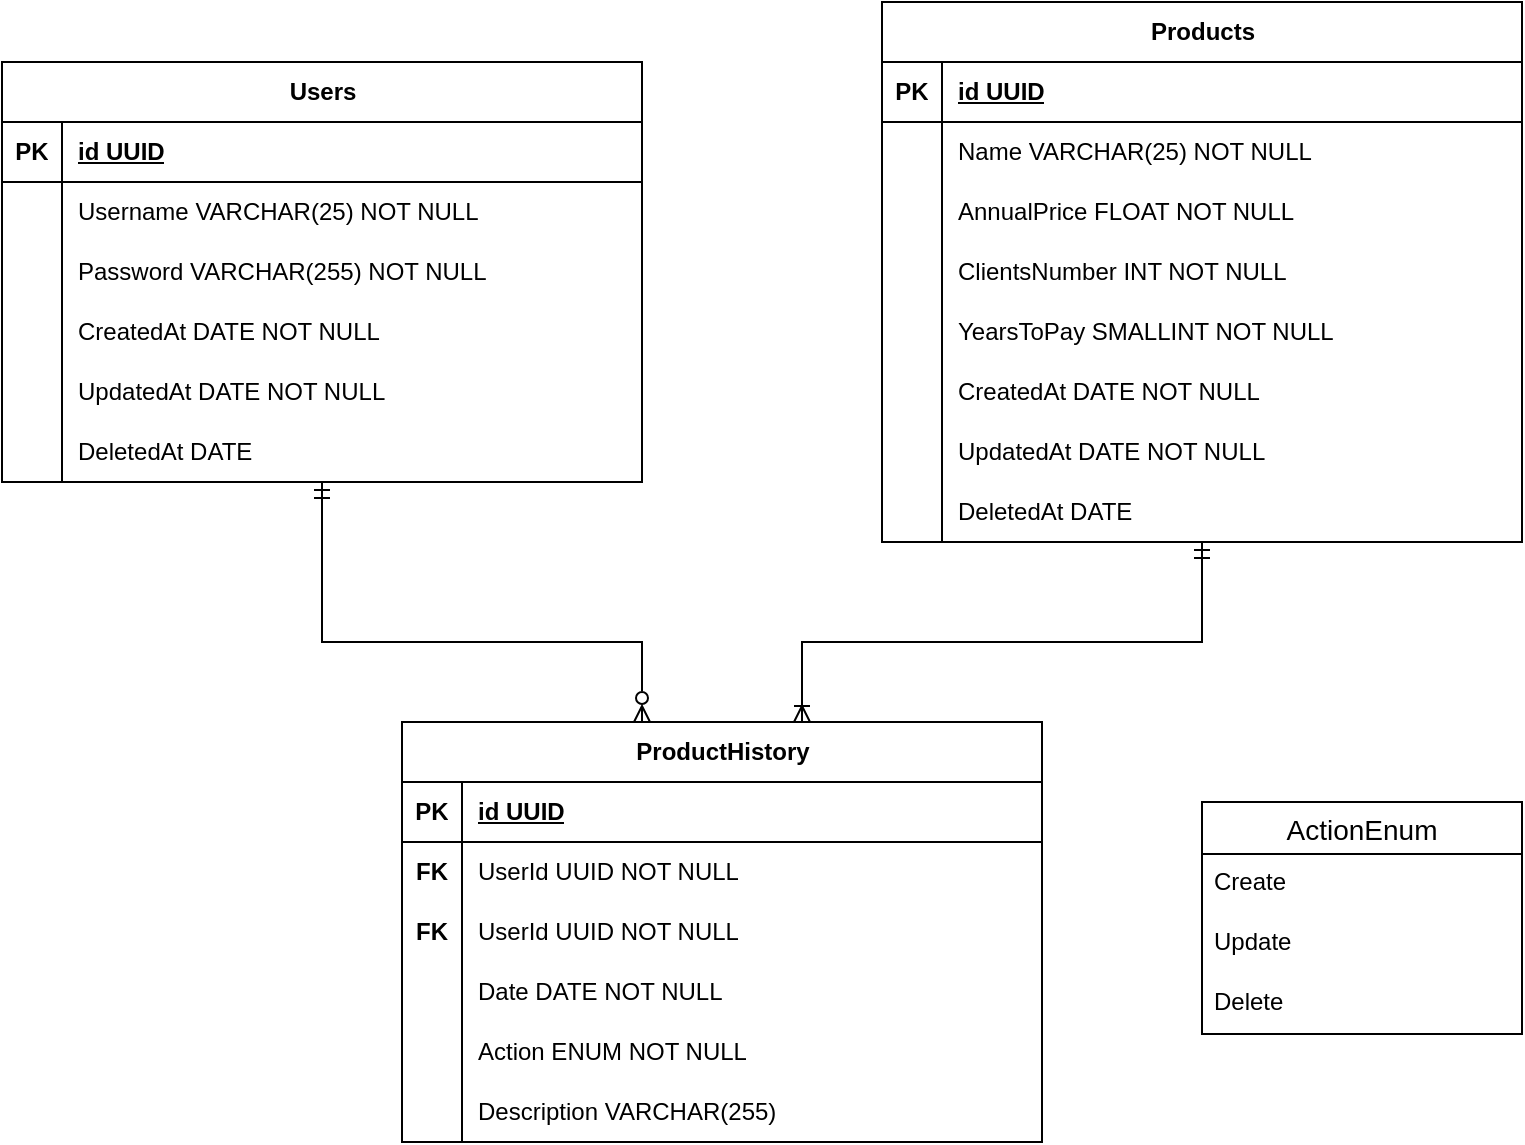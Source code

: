 <mxfile version="26.0.14">
  <diagram name="Page-1" id="VKqmZ4kkrZHlgsyabCBD">
    <mxGraphModel dx="1687" dy="868" grid="1" gridSize="10" guides="1" tooltips="1" connect="1" arrows="1" fold="1" page="1" pageScale="1" pageWidth="850" pageHeight="1100" math="0" shadow="0">
      <root>
        <mxCell id="0" />
        <mxCell id="1" parent="0" />
        <mxCell id="Oxk9gOM43iq6JbLLr6Fc-1" value="Users" style="shape=table;startSize=30;container=1;collapsible=1;childLayout=tableLayout;fixedRows=1;rowLines=0;fontStyle=1;align=center;resizeLast=1;html=1;" vertex="1" parent="1">
          <mxGeometry x="40" y="190" width="320" height="210" as="geometry" />
        </mxCell>
        <mxCell id="Oxk9gOM43iq6JbLLr6Fc-2" value="" style="shape=tableRow;horizontal=0;startSize=0;swimlaneHead=0;swimlaneBody=0;fillColor=none;collapsible=0;dropTarget=0;points=[[0,0.5],[1,0.5]];portConstraint=eastwest;top=0;left=0;right=0;bottom=1;" vertex="1" parent="Oxk9gOM43iq6JbLLr6Fc-1">
          <mxGeometry y="30" width="320" height="30" as="geometry" />
        </mxCell>
        <mxCell id="Oxk9gOM43iq6JbLLr6Fc-3" value="PK" style="shape=partialRectangle;connectable=0;fillColor=none;top=0;left=0;bottom=0;right=0;fontStyle=1;overflow=hidden;whiteSpace=wrap;html=1;" vertex="1" parent="Oxk9gOM43iq6JbLLr6Fc-2">
          <mxGeometry width="30" height="30" as="geometry">
            <mxRectangle width="30" height="30" as="alternateBounds" />
          </mxGeometry>
        </mxCell>
        <mxCell id="Oxk9gOM43iq6JbLLr6Fc-4" value="id UUID" style="shape=partialRectangle;connectable=0;fillColor=none;top=0;left=0;bottom=0;right=0;align=left;spacingLeft=6;fontStyle=5;overflow=hidden;whiteSpace=wrap;html=1;" vertex="1" parent="Oxk9gOM43iq6JbLLr6Fc-2">
          <mxGeometry x="30" width="290" height="30" as="geometry">
            <mxRectangle width="290" height="30" as="alternateBounds" />
          </mxGeometry>
        </mxCell>
        <mxCell id="Oxk9gOM43iq6JbLLr6Fc-5" value="" style="shape=tableRow;horizontal=0;startSize=0;swimlaneHead=0;swimlaneBody=0;fillColor=none;collapsible=0;dropTarget=0;points=[[0,0.5],[1,0.5]];portConstraint=eastwest;top=0;left=0;right=0;bottom=0;" vertex="1" parent="Oxk9gOM43iq6JbLLr6Fc-1">
          <mxGeometry y="60" width="320" height="30" as="geometry" />
        </mxCell>
        <mxCell id="Oxk9gOM43iq6JbLLr6Fc-6" value="" style="shape=partialRectangle;connectable=0;fillColor=none;top=0;left=0;bottom=0;right=0;editable=1;overflow=hidden;whiteSpace=wrap;html=1;" vertex="1" parent="Oxk9gOM43iq6JbLLr6Fc-5">
          <mxGeometry width="30" height="30" as="geometry">
            <mxRectangle width="30" height="30" as="alternateBounds" />
          </mxGeometry>
        </mxCell>
        <mxCell id="Oxk9gOM43iq6JbLLr6Fc-7" value="Username VARCHAR(25) NOT NULL" style="shape=partialRectangle;connectable=0;fillColor=none;top=0;left=0;bottom=0;right=0;align=left;spacingLeft=6;overflow=hidden;whiteSpace=wrap;html=1;" vertex="1" parent="Oxk9gOM43iq6JbLLr6Fc-5">
          <mxGeometry x="30" width="290" height="30" as="geometry">
            <mxRectangle width="290" height="30" as="alternateBounds" />
          </mxGeometry>
        </mxCell>
        <mxCell id="Oxk9gOM43iq6JbLLr6Fc-8" value="" style="shape=tableRow;horizontal=0;startSize=0;swimlaneHead=0;swimlaneBody=0;fillColor=none;collapsible=0;dropTarget=0;points=[[0,0.5],[1,0.5]];portConstraint=eastwest;top=0;left=0;right=0;bottom=0;" vertex="1" parent="Oxk9gOM43iq6JbLLr6Fc-1">
          <mxGeometry y="90" width="320" height="30" as="geometry" />
        </mxCell>
        <mxCell id="Oxk9gOM43iq6JbLLr6Fc-9" value="" style="shape=partialRectangle;connectable=0;fillColor=none;top=0;left=0;bottom=0;right=0;editable=1;overflow=hidden;whiteSpace=wrap;html=1;" vertex="1" parent="Oxk9gOM43iq6JbLLr6Fc-8">
          <mxGeometry width="30" height="30" as="geometry">
            <mxRectangle width="30" height="30" as="alternateBounds" />
          </mxGeometry>
        </mxCell>
        <mxCell id="Oxk9gOM43iq6JbLLr6Fc-10" value="Password VARCHAR(255) NOT NULL" style="shape=partialRectangle;connectable=0;fillColor=none;top=0;left=0;bottom=0;right=0;align=left;spacingLeft=6;overflow=hidden;whiteSpace=wrap;html=1;" vertex="1" parent="Oxk9gOM43iq6JbLLr6Fc-8">
          <mxGeometry x="30" width="290" height="30" as="geometry">
            <mxRectangle width="290" height="30" as="alternateBounds" />
          </mxGeometry>
        </mxCell>
        <mxCell id="Oxk9gOM43iq6JbLLr6Fc-33" style="shape=tableRow;horizontal=0;startSize=0;swimlaneHead=0;swimlaneBody=0;fillColor=none;collapsible=0;dropTarget=0;points=[[0,0.5],[1,0.5]];portConstraint=eastwest;top=0;left=0;right=0;bottom=0;" vertex="1" parent="Oxk9gOM43iq6JbLLr6Fc-1">
          <mxGeometry y="120" width="320" height="30" as="geometry" />
        </mxCell>
        <mxCell id="Oxk9gOM43iq6JbLLr6Fc-34" style="shape=partialRectangle;connectable=0;fillColor=none;top=0;left=0;bottom=0;right=0;editable=1;overflow=hidden;whiteSpace=wrap;html=1;" vertex="1" parent="Oxk9gOM43iq6JbLLr6Fc-33">
          <mxGeometry width="30" height="30" as="geometry">
            <mxRectangle width="30" height="30" as="alternateBounds" />
          </mxGeometry>
        </mxCell>
        <mxCell id="Oxk9gOM43iq6JbLLr6Fc-35" value="CreatedAt DATE NOT NULL" style="shape=partialRectangle;connectable=0;fillColor=none;top=0;left=0;bottom=0;right=0;align=left;spacingLeft=6;overflow=hidden;whiteSpace=wrap;html=1;" vertex="1" parent="Oxk9gOM43iq6JbLLr6Fc-33">
          <mxGeometry x="30" width="290" height="30" as="geometry">
            <mxRectangle width="290" height="30" as="alternateBounds" />
          </mxGeometry>
        </mxCell>
        <mxCell id="Oxk9gOM43iq6JbLLr6Fc-36" style="shape=tableRow;horizontal=0;startSize=0;swimlaneHead=0;swimlaneBody=0;fillColor=none;collapsible=0;dropTarget=0;points=[[0,0.5],[1,0.5]];portConstraint=eastwest;top=0;left=0;right=0;bottom=0;" vertex="1" parent="Oxk9gOM43iq6JbLLr6Fc-1">
          <mxGeometry y="150" width="320" height="30" as="geometry" />
        </mxCell>
        <mxCell id="Oxk9gOM43iq6JbLLr6Fc-37" style="shape=partialRectangle;connectable=0;fillColor=none;top=0;left=0;bottom=0;right=0;editable=1;overflow=hidden;whiteSpace=wrap;html=1;" vertex="1" parent="Oxk9gOM43iq6JbLLr6Fc-36">
          <mxGeometry width="30" height="30" as="geometry">
            <mxRectangle width="30" height="30" as="alternateBounds" />
          </mxGeometry>
        </mxCell>
        <mxCell id="Oxk9gOM43iq6JbLLr6Fc-38" value="UpdatedAt DATE NOT NULL" style="shape=partialRectangle;connectable=0;fillColor=none;top=0;left=0;bottom=0;right=0;align=left;spacingLeft=6;overflow=hidden;whiteSpace=wrap;html=1;" vertex="1" parent="Oxk9gOM43iq6JbLLr6Fc-36">
          <mxGeometry x="30" width="290" height="30" as="geometry">
            <mxRectangle width="290" height="30" as="alternateBounds" />
          </mxGeometry>
        </mxCell>
        <mxCell id="Oxk9gOM43iq6JbLLr6Fc-39" style="shape=tableRow;horizontal=0;startSize=0;swimlaneHead=0;swimlaneBody=0;fillColor=none;collapsible=0;dropTarget=0;points=[[0,0.5],[1,0.5]];portConstraint=eastwest;top=0;left=0;right=0;bottom=0;" vertex="1" parent="Oxk9gOM43iq6JbLLr6Fc-1">
          <mxGeometry y="180" width="320" height="30" as="geometry" />
        </mxCell>
        <mxCell id="Oxk9gOM43iq6JbLLr6Fc-40" style="shape=partialRectangle;connectable=0;fillColor=none;top=0;left=0;bottom=0;right=0;editable=1;overflow=hidden;whiteSpace=wrap;html=1;" vertex="1" parent="Oxk9gOM43iq6JbLLr6Fc-39">
          <mxGeometry width="30" height="30" as="geometry">
            <mxRectangle width="30" height="30" as="alternateBounds" />
          </mxGeometry>
        </mxCell>
        <mxCell id="Oxk9gOM43iq6JbLLr6Fc-41" value="DeletedAt DATE" style="shape=partialRectangle;connectable=0;fillColor=none;top=0;left=0;bottom=0;right=0;align=left;spacingLeft=6;overflow=hidden;whiteSpace=wrap;html=1;" vertex="1" parent="Oxk9gOM43iq6JbLLr6Fc-39">
          <mxGeometry x="30" width="290" height="30" as="geometry">
            <mxRectangle width="290" height="30" as="alternateBounds" />
          </mxGeometry>
        </mxCell>
        <mxCell id="Oxk9gOM43iq6JbLLr6Fc-42" value="Products" style="shape=table;startSize=30;container=1;collapsible=1;childLayout=tableLayout;fixedRows=1;rowLines=0;fontStyle=1;align=center;resizeLast=1;html=1;" vertex="1" parent="1">
          <mxGeometry x="480" y="160" width="320" height="270" as="geometry" />
        </mxCell>
        <mxCell id="Oxk9gOM43iq6JbLLr6Fc-43" value="" style="shape=tableRow;horizontal=0;startSize=0;swimlaneHead=0;swimlaneBody=0;fillColor=none;collapsible=0;dropTarget=0;points=[[0,0.5],[1,0.5]];portConstraint=eastwest;top=0;left=0;right=0;bottom=1;" vertex="1" parent="Oxk9gOM43iq6JbLLr6Fc-42">
          <mxGeometry y="30" width="320" height="30" as="geometry" />
        </mxCell>
        <mxCell id="Oxk9gOM43iq6JbLLr6Fc-44" value="PK" style="shape=partialRectangle;connectable=0;fillColor=none;top=0;left=0;bottom=0;right=0;fontStyle=1;overflow=hidden;whiteSpace=wrap;html=1;" vertex="1" parent="Oxk9gOM43iq6JbLLr6Fc-43">
          <mxGeometry width="30" height="30" as="geometry">
            <mxRectangle width="30" height="30" as="alternateBounds" />
          </mxGeometry>
        </mxCell>
        <mxCell id="Oxk9gOM43iq6JbLLr6Fc-45" value="id UUID" style="shape=partialRectangle;connectable=0;fillColor=none;top=0;left=0;bottom=0;right=0;align=left;spacingLeft=6;fontStyle=5;overflow=hidden;whiteSpace=wrap;html=1;" vertex="1" parent="Oxk9gOM43iq6JbLLr6Fc-43">
          <mxGeometry x="30" width="290" height="30" as="geometry">
            <mxRectangle width="290" height="30" as="alternateBounds" />
          </mxGeometry>
        </mxCell>
        <mxCell id="Oxk9gOM43iq6JbLLr6Fc-46" value="" style="shape=tableRow;horizontal=0;startSize=0;swimlaneHead=0;swimlaneBody=0;fillColor=none;collapsible=0;dropTarget=0;points=[[0,0.5],[1,0.5]];portConstraint=eastwest;top=0;left=0;right=0;bottom=0;" vertex="1" parent="Oxk9gOM43iq6JbLLr6Fc-42">
          <mxGeometry y="60" width="320" height="30" as="geometry" />
        </mxCell>
        <mxCell id="Oxk9gOM43iq6JbLLr6Fc-47" value="" style="shape=partialRectangle;connectable=0;fillColor=none;top=0;left=0;bottom=0;right=0;editable=1;overflow=hidden;whiteSpace=wrap;html=1;" vertex="1" parent="Oxk9gOM43iq6JbLLr6Fc-46">
          <mxGeometry width="30" height="30" as="geometry">
            <mxRectangle width="30" height="30" as="alternateBounds" />
          </mxGeometry>
        </mxCell>
        <mxCell id="Oxk9gOM43iq6JbLLr6Fc-48" value="Name VARCHAR(25) NOT NULL" style="shape=partialRectangle;connectable=0;fillColor=none;top=0;left=0;bottom=0;right=0;align=left;spacingLeft=6;overflow=hidden;whiteSpace=wrap;html=1;" vertex="1" parent="Oxk9gOM43iq6JbLLr6Fc-46">
          <mxGeometry x="30" width="290" height="30" as="geometry">
            <mxRectangle width="290" height="30" as="alternateBounds" />
          </mxGeometry>
        </mxCell>
        <mxCell id="Oxk9gOM43iq6JbLLr6Fc-49" value="" style="shape=tableRow;horizontal=0;startSize=0;swimlaneHead=0;swimlaneBody=0;fillColor=none;collapsible=0;dropTarget=0;points=[[0,0.5],[1,0.5]];portConstraint=eastwest;top=0;left=0;right=0;bottom=0;" vertex="1" parent="Oxk9gOM43iq6JbLLr6Fc-42">
          <mxGeometry y="90" width="320" height="30" as="geometry" />
        </mxCell>
        <mxCell id="Oxk9gOM43iq6JbLLr6Fc-50" value="" style="shape=partialRectangle;connectable=0;fillColor=none;top=0;left=0;bottom=0;right=0;editable=1;overflow=hidden;whiteSpace=wrap;html=1;" vertex="1" parent="Oxk9gOM43iq6JbLLr6Fc-49">
          <mxGeometry width="30" height="30" as="geometry">
            <mxRectangle width="30" height="30" as="alternateBounds" />
          </mxGeometry>
        </mxCell>
        <mxCell id="Oxk9gOM43iq6JbLLr6Fc-51" value="AnnualPrice FLOAT NOT NULL" style="shape=partialRectangle;connectable=0;fillColor=none;top=0;left=0;bottom=0;right=0;align=left;spacingLeft=6;overflow=hidden;whiteSpace=wrap;html=1;" vertex="1" parent="Oxk9gOM43iq6JbLLr6Fc-49">
          <mxGeometry x="30" width="290" height="30" as="geometry">
            <mxRectangle width="290" height="30" as="alternateBounds" />
          </mxGeometry>
        </mxCell>
        <mxCell id="Oxk9gOM43iq6JbLLr6Fc-61" style="shape=tableRow;horizontal=0;startSize=0;swimlaneHead=0;swimlaneBody=0;fillColor=none;collapsible=0;dropTarget=0;points=[[0,0.5],[1,0.5]];portConstraint=eastwest;top=0;left=0;right=0;bottom=0;" vertex="1" parent="Oxk9gOM43iq6JbLLr6Fc-42">
          <mxGeometry y="120" width="320" height="30" as="geometry" />
        </mxCell>
        <mxCell id="Oxk9gOM43iq6JbLLr6Fc-62" style="shape=partialRectangle;connectable=0;fillColor=none;top=0;left=0;bottom=0;right=0;editable=1;overflow=hidden;whiteSpace=wrap;html=1;" vertex="1" parent="Oxk9gOM43iq6JbLLr6Fc-61">
          <mxGeometry width="30" height="30" as="geometry">
            <mxRectangle width="30" height="30" as="alternateBounds" />
          </mxGeometry>
        </mxCell>
        <mxCell id="Oxk9gOM43iq6JbLLr6Fc-63" value="ClientsNumber INT NOT NULL" style="shape=partialRectangle;connectable=0;fillColor=none;top=0;left=0;bottom=0;right=0;align=left;spacingLeft=6;overflow=hidden;whiteSpace=wrap;html=1;" vertex="1" parent="Oxk9gOM43iq6JbLLr6Fc-61">
          <mxGeometry x="30" width="290" height="30" as="geometry">
            <mxRectangle width="290" height="30" as="alternateBounds" />
          </mxGeometry>
        </mxCell>
        <mxCell id="Oxk9gOM43iq6JbLLr6Fc-64" style="shape=tableRow;horizontal=0;startSize=0;swimlaneHead=0;swimlaneBody=0;fillColor=none;collapsible=0;dropTarget=0;points=[[0,0.5],[1,0.5]];portConstraint=eastwest;top=0;left=0;right=0;bottom=0;" vertex="1" parent="Oxk9gOM43iq6JbLLr6Fc-42">
          <mxGeometry y="150" width="320" height="30" as="geometry" />
        </mxCell>
        <mxCell id="Oxk9gOM43iq6JbLLr6Fc-65" style="shape=partialRectangle;connectable=0;fillColor=none;top=0;left=0;bottom=0;right=0;editable=1;overflow=hidden;whiteSpace=wrap;html=1;" vertex="1" parent="Oxk9gOM43iq6JbLLr6Fc-64">
          <mxGeometry width="30" height="30" as="geometry">
            <mxRectangle width="30" height="30" as="alternateBounds" />
          </mxGeometry>
        </mxCell>
        <mxCell id="Oxk9gOM43iq6JbLLr6Fc-66" value="YearsToPay SMALLINT NOT NULL" style="shape=partialRectangle;connectable=0;fillColor=none;top=0;left=0;bottom=0;right=0;align=left;spacingLeft=6;overflow=hidden;whiteSpace=wrap;html=1;" vertex="1" parent="Oxk9gOM43iq6JbLLr6Fc-64">
          <mxGeometry x="30" width="290" height="30" as="geometry">
            <mxRectangle width="290" height="30" as="alternateBounds" />
          </mxGeometry>
        </mxCell>
        <mxCell id="Oxk9gOM43iq6JbLLr6Fc-52" style="shape=tableRow;horizontal=0;startSize=0;swimlaneHead=0;swimlaneBody=0;fillColor=none;collapsible=0;dropTarget=0;points=[[0,0.5],[1,0.5]];portConstraint=eastwest;top=0;left=0;right=0;bottom=0;" vertex="1" parent="Oxk9gOM43iq6JbLLr6Fc-42">
          <mxGeometry y="180" width="320" height="30" as="geometry" />
        </mxCell>
        <mxCell id="Oxk9gOM43iq6JbLLr6Fc-53" style="shape=partialRectangle;connectable=0;fillColor=none;top=0;left=0;bottom=0;right=0;editable=1;overflow=hidden;whiteSpace=wrap;html=1;" vertex="1" parent="Oxk9gOM43iq6JbLLr6Fc-52">
          <mxGeometry width="30" height="30" as="geometry">
            <mxRectangle width="30" height="30" as="alternateBounds" />
          </mxGeometry>
        </mxCell>
        <mxCell id="Oxk9gOM43iq6JbLLr6Fc-54" value="CreatedAt DATE NOT NULL" style="shape=partialRectangle;connectable=0;fillColor=none;top=0;left=0;bottom=0;right=0;align=left;spacingLeft=6;overflow=hidden;whiteSpace=wrap;html=1;" vertex="1" parent="Oxk9gOM43iq6JbLLr6Fc-52">
          <mxGeometry x="30" width="290" height="30" as="geometry">
            <mxRectangle width="290" height="30" as="alternateBounds" />
          </mxGeometry>
        </mxCell>
        <mxCell id="Oxk9gOM43iq6JbLLr6Fc-55" style="shape=tableRow;horizontal=0;startSize=0;swimlaneHead=0;swimlaneBody=0;fillColor=none;collapsible=0;dropTarget=0;points=[[0,0.5],[1,0.5]];portConstraint=eastwest;top=0;left=0;right=0;bottom=0;" vertex="1" parent="Oxk9gOM43iq6JbLLr6Fc-42">
          <mxGeometry y="210" width="320" height="30" as="geometry" />
        </mxCell>
        <mxCell id="Oxk9gOM43iq6JbLLr6Fc-56" style="shape=partialRectangle;connectable=0;fillColor=none;top=0;left=0;bottom=0;right=0;editable=1;overflow=hidden;whiteSpace=wrap;html=1;" vertex="1" parent="Oxk9gOM43iq6JbLLr6Fc-55">
          <mxGeometry width="30" height="30" as="geometry">
            <mxRectangle width="30" height="30" as="alternateBounds" />
          </mxGeometry>
        </mxCell>
        <mxCell id="Oxk9gOM43iq6JbLLr6Fc-57" value="UpdatedAt DATE NOT NULL" style="shape=partialRectangle;connectable=0;fillColor=none;top=0;left=0;bottom=0;right=0;align=left;spacingLeft=6;overflow=hidden;whiteSpace=wrap;html=1;" vertex="1" parent="Oxk9gOM43iq6JbLLr6Fc-55">
          <mxGeometry x="30" width="290" height="30" as="geometry">
            <mxRectangle width="290" height="30" as="alternateBounds" />
          </mxGeometry>
        </mxCell>
        <mxCell id="Oxk9gOM43iq6JbLLr6Fc-58" style="shape=tableRow;horizontal=0;startSize=0;swimlaneHead=0;swimlaneBody=0;fillColor=none;collapsible=0;dropTarget=0;points=[[0,0.5],[1,0.5]];portConstraint=eastwest;top=0;left=0;right=0;bottom=0;" vertex="1" parent="Oxk9gOM43iq6JbLLr6Fc-42">
          <mxGeometry y="240" width="320" height="30" as="geometry" />
        </mxCell>
        <mxCell id="Oxk9gOM43iq6JbLLr6Fc-59" style="shape=partialRectangle;connectable=0;fillColor=none;top=0;left=0;bottom=0;right=0;editable=1;overflow=hidden;whiteSpace=wrap;html=1;" vertex="1" parent="Oxk9gOM43iq6JbLLr6Fc-58">
          <mxGeometry width="30" height="30" as="geometry">
            <mxRectangle width="30" height="30" as="alternateBounds" />
          </mxGeometry>
        </mxCell>
        <mxCell id="Oxk9gOM43iq6JbLLr6Fc-60" value="DeletedAt DATE" style="shape=partialRectangle;connectable=0;fillColor=none;top=0;left=0;bottom=0;right=0;align=left;spacingLeft=6;overflow=hidden;whiteSpace=wrap;html=1;" vertex="1" parent="Oxk9gOM43iq6JbLLr6Fc-58">
          <mxGeometry x="30" width="290" height="30" as="geometry">
            <mxRectangle width="290" height="30" as="alternateBounds" />
          </mxGeometry>
        </mxCell>
        <mxCell id="Oxk9gOM43iq6JbLLr6Fc-92" style="edgeStyle=orthogonalEdgeStyle;rounded=0;orthogonalLoop=1;jettySize=auto;html=1;endArrow=ERmandOne;endFill=0;startArrow=ERoneToMany;startFill=0;" edge="1" parent="1" source="Oxk9gOM43iq6JbLLr6Fc-70" target="Oxk9gOM43iq6JbLLr6Fc-42">
          <mxGeometry relative="1" as="geometry">
            <Array as="points">
              <mxPoint x="440" y="480" />
              <mxPoint x="640" y="480" />
            </Array>
          </mxGeometry>
        </mxCell>
        <mxCell id="Oxk9gOM43iq6JbLLr6Fc-93" style="edgeStyle=orthogonalEdgeStyle;rounded=0;orthogonalLoop=1;jettySize=auto;html=1;endArrow=ERmandOne;endFill=0;startArrow=ERzeroToMany;startFill=0;" edge="1" parent="1" source="Oxk9gOM43iq6JbLLr6Fc-70" target="Oxk9gOM43iq6JbLLr6Fc-1">
          <mxGeometry relative="1" as="geometry">
            <Array as="points">
              <mxPoint x="360" y="480" />
              <mxPoint x="200" y="480" />
            </Array>
          </mxGeometry>
        </mxCell>
        <mxCell id="Oxk9gOM43iq6JbLLr6Fc-70" value="ProductHistory" style="shape=table;startSize=30;container=1;collapsible=1;childLayout=tableLayout;fixedRows=1;rowLines=0;fontStyle=1;align=center;resizeLast=1;html=1;" vertex="1" parent="1">
          <mxGeometry x="240" y="520" width="320" height="210" as="geometry" />
        </mxCell>
        <mxCell id="Oxk9gOM43iq6JbLLr6Fc-71" value="" style="shape=tableRow;horizontal=0;startSize=0;swimlaneHead=0;swimlaneBody=0;fillColor=none;collapsible=0;dropTarget=0;points=[[0,0.5],[1,0.5]];portConstraint=eastwest;top=0;left=0;right=0;bottom=1;" vertex="1" parent="Oxk9gOM43iq6JbLLr6Fc-70">
          <mxGeometry y="30" width="320" height="30" as="geometry" />
        </mxCell>
        <mxCell id="Oxk9gOM43iq6JbLLr6Fc-72" value="PK" style="shape=partialRectangle;connectable=0;fillColor=none;top=0;left=0;bottom=0;right=0;fontStyle=1;overflow=hidden;whiteSpace=wrap;html=1;" vertex="1" parent="Oxk9gOM43iq6JbLLr6Fc-71">
          <mxGeometry width="30" height="30" as="geometry">
            <mxRectangle width="30" height="30" as="alternateBounds" />
          </mxGeometry>
        </mxCell>
        <mxCell id="Oxk9gOM43iq6JbLLr6Fc-73" value="id UUID" style="shape=partialRectangle;connectable=0;fillColor=none;top=0;left=0;bottom=0;right=0;align=left;spacingLeft=6;fontStyle=5;overflow=hidden;whiteSpace=wrap;html=1;" vertex="1" parent="Oxk9gOM43iq6JbLLr6Fc-71">
          <mxGeometry x="30" width="290" height="30" as="geometry">
            <mxRectangle width="290" height="30" as="alternateBounds" />
          </mxGeometry>
        </mxCell>
        <mxCell id="Oxk9gOM43iq6JbLLr6Fc-74" value="" style="shape=tableRow;horizontal=0;startSize=0;swimlaneHead=0;swimlaneBody=0;fillColor=none;collapsible=0;dropTarget=0;points=[[0,0.5],[1,0.5]];portConstraint=eastwest;top=0;left=0;right=0;bottom=0;" vertex="1" parent="Oxk9gOM43iq6JbLLr6Fc-70">
          <mxGeometry y="60" width="320" height="30" as="geometry" />
        </mxCell>
        <mxCell id="Oxk9gOM43iq6JbLLr6Fc-75" value="&lt;b&gt;FK&lt;/b&gt;" style="shape=partialRectangle;connectable=0;fillColor=none;top=0;left=0;bottom=0;right=0;editable=1;overflow=hidden;whiteSpace=wrap;html=1;" vertex="1" parent="Oxk9gOM43iq6JbLLr6Fc-74">
          <mxGeometry width="30" height="30" as="geometry">
            <mxRectangle width="30" height="30" as="alternateBounds" />
          </mxGeometry>
        </mxCell>
        <mxCell id="Oxk9gOM43iq6JbLLr6Fc-76" value="UserId UUID NOT NULL" style="shape=partialRectangle;connectable=0;fillColor=none;top=0;left=0;bottom=0;right=0;align=left;spacingLeft=6;overflow=hidden;whiteSpace=wrap;html=1;" vertex="1" parent="Oxk9gOM43iq6JbLLr6Fc-74">
          <mxGeometry x="30" width="290" height="30" as="geometry">
            <mxRectangle width="290" height="30" as="alternateBounds" />
          </mxGeometry>
        </mxCell>
        <mxCell id="Oxk9gOM43iq6JbLLr6Fc-77" value="" style="shape=tableRow;horizontal=0;startSize=0;swimlaneHead=0;swimlaneBody=0;fillColor=none;collapsible=0;dropTarget=0;points=[[0,0.5],[1,0.5]];portConstraint=eastwest;top=0;left=0;right=0;bottom=0;" vertex="1" parent="Oxk9gOM43iq6JbLLr6Fc-70">
          <mxGeometry y="90" width="320" height="30" as="geometry" />
        </mxCell>
        <mxCell id="Oxk9gOM43iq6JbLLr6Fc-78" value="&lt;b&gt;FK&lt;/b&gt;" style="shape=partialRectangle;connectable=0;fillColor=none;top=0;left=0;bottom=0;right=0;editable=1;overflow=hidden;whiteSpace=wrap;html=1;" vertex="1" parent="Oxk9gOM43iq6JbLLr6Fc-77">
          <mxGeometry width="30" height="30" as="geometry">
            <mxRectangle width="30" height="30" as="alternateBounds" />
          </mxGeometry>
        </mxCell>
        <mxCell id="Oxk9gOM43iq6JbLLr6Fc-79" value="UserId UUID NOT NULL" style="shape=partialRectangle;connectable=0;fillColor=none;top=0;left=0;bottom=0;right=0;align=left;spacingLeft=6;overflow=hidden;whiteSpace=wrap;html=1;" vertex="1" parent="Oxk9gOM43iq6JbLLr6Fc-77">
          <mxGeometry x="30" width="290" height="30" as="geometry">
            <mxRectangle width="290" height="30" as="alternateBounds" />
          </mxGeometry>
        </mxCell>
        <mxCell id="Oxk9gOM43iq6JbLLr6Fc-80" style="shape=tableRow;horizontal=0;startSize=0;swimlaneHead=0;swimlaneBody=0;fillColor=none;collapsible=0;dropTarget=0;points=[[0,0.5],[1,0.5]];portConstraint=eastwest;top=0;left=0;right=0;bottom=0;" vertex="1" parent="Oxk9gOM43iq6JbLLr6Fc-70">
          <mxGeometry y="120" width="320" height="30" as="geometry" />
        </mxCell>
        <mxCell id="Oxk9gOM43iq6JbLLr6Fc-81" style="shape=partialRectangle;connectable=0;fillColor=none;top=0;left=0;bottom=0;right=0;editable=1;overflow=hidden;whiteSpace=wrap;html=1;" vertex="1" parent="Oxk9gOM43iq6JbLLr6Fc-80">
          <mxGeometry width="30" height="30" as="geometry">
            <mxRectangle width="30" height="30" as="alternateBounds" />
          </mxGeometry>
        </mxCell>
        <mxCell id="Oxk9gOM43iq6JbLLr6Fc-82" value="Date DATE NOT NULL" style="shape=partialRectangle;connectable=0;fillColor=none;top=0;left=0;bottom=0;right=0;align=left;spacingLeft=6;overflow=hidden;whiteSpace=wrap;html=1;" vertex="1" parent="Oxk9gOM43iq6JbLLr6Fc-80">
          <mxGeometry x="30" width="290" height="30" as="geometry">
            <mxRectangle width="290" height="30" as="alternateBounds" />
          </mxGeometry>
        </mxCell>
        <mxCell id="Oxk9gOM43iq6JbLLr6Fc-89" style="shape=tableRow;horizontal=0;startSize=0;swimlaneHead=0;swimlaneBody=0;fillColor=none;collapsible=0;dropTarget=0;points=[[0,0.5],[1,0.5]];portConstraint=eastwest;top=0;left=0;right=0;bottom=0;" vertex="1" parent="Oxk9gOM43iq6JbLLr6Fc-70">
          <mxGeometry y="150" width="320" height="30" as="geometry" />
        </mxCell>
        <mxCell id="Oxk9gOM43iq6JbLLr6Fc-90" style="shape=partialRectangle;connectable=0;fillColor=none;top=0;left=0;bottom=0;right=0;editable=1;overflow=hidden;whiteSpace=wrap;html=1;" vertex="1" parent="Oxk9gOM43iq6JbLLr6Fc-89">
          <mxGeometry width="30" height="30" as="geometry">
            <mxRectangle width="30" height="30" as="alternateBounds" />
          </mxGeometry>
        </mxCell>
        <mxCell id="Oxk9gOM43iq6JbLLr6Fc-91" value="Action ENUM NOT NULL" style="shape=partialRectangle;connectable=0;fillColor=none;top=0;left=0;bottom=0;right=0;align=left;spacingLeft=6;overflow=hidden;whiteSpace=wrap;html=1;" vertex="1" parent="Oxk9gOM43iq6JbLLr6Fc-89">
          <mxGeometry x="30" width="290" height="30" as="geometry">
            <mxRectangle width="290" height="30" as="alternateBounds" />
          </mxGeometry>
        </mxCell>
        <mxCell id="Oxk9gOM43iq6JbLLr6Fc-98" style="shape=tableRow;horizontal=0;startSize=0;swimlaneHead=0;swimlaneBody=0;fillColor=none;collapsible=0;dropTarget=0;points=[[0,0.5],[1,0.5]];portConstraint=eastwest;top=0;left=0;right=0;bottom=0;" vertex="1" parent="Oxk9gOM43iq6JbLLr6Fc-70">
          <mxGeometry y="180" width="320" height="30" as="geometry" />
        </mxCell>
        <mxCell id="Oxk9gOM43iq6JbLLr6Fc-99" style="shape=partialRectangle;connectable=0;fillColor=none;top=0;left=0;bottom=0;right=0;editable=1;overflow=hidden;whiteSpace=wrap;html=1;" vertex="1" parent="Oxk9gOM43iq6JbLLr6Fc-98">
          <mxGeometry width="30" height="30" as="geometry">
            <mxRectangle width="30" height="30" as="alternateBounds" />
          </mxGeometry>
        </mxCell>
        <mxCell id="Oxk9gOM43iq6JbLLr6Fc-100" value="Description VARCHAR(255)" style="shape=partialRectangle;connectable=0;fillColor=none;top=0;left=0;bottom=0;right=0;align=left;spacingLeft=6;overflow=hidden;whiteSpace=wrap;html=1;" vertex="1" parent="Oxk9gOM43iq6JbLLr6Fc-98">
          <mxGeometry x="30" width="290" height="30" as="geometry">
            <mxRectangle width="290" height="30" as="alternateBounds" />
          </mxGeometry>
        </mxCell>
        <mxCell id="Oxk9gOM43iq6JbLLr6Fc-94" value="ActionEnum" style="swimlane;fontStyle=0;childLayout=stackLayout;horizontal=1;startSize=26;horizontalStack=0;resizeParent=1;resizeParentMax=0;resizeLast=0;collapsible=1;marginBottom=0;align=center;fontSize=14;" vertex="1" parent="1">
          <mxGeometry x="640" y="560" width="160" height="116" as="geometry" />
        </mxCell>
        <mxCell id="Oxk9gOM43iq6JbLLr6Fc-95" value="Create" style="text;strokeColor=none;fillColor=none;spacingLeft=4;spacingRight=4;overflow=hidden;rotatable=0;points=[[0,0.5],[1,0.5]];portConstraint=eastwest;fontSize=12;whiteSpace=wrap;html=1;" vertex="1" parent="Oxk9gOM43iq6JbLLr6Fc-94">
          <mxGeometry y="26" width="160" height="30" as="geometry" />
        </mxCell>
        <mxCell id="Oxk9gOM43iq6JbLLr6Fc-96" value="Update" style="text;strokeColor=none;fillColor=none;spacingLeft=4;spacingRight=4;overflow=hidden;rotatable=0;points=[[0,0.5],[1,0.5]];portConstraint=eastwest;fontSize=12;whiteSpace=wrap;html=1;" vertex="1" parent="Oxk9gOM43iq6JbLLr6Fc-94">
          <mxGeometry y="56" width="160" height="30" as="geometry" />
        </mxCell>
        <mxCell id="Oxk9gOM43iq6JbLLr6Fc-97" value="Delete" style="text;strokeColor=none;fillColor=none;spacingLeft=4;spacingRight=4;overflow=hidden;rotatable=0;points=[[0,0.5],[1,0.5]];portConstraint=eastwest;fontSize=12;whiteSpace=wrap;html=1;" vertex="1" parent="Oxk9gOM43iq6JbLLr6Fc-94">
          <mxGeometry y="86" width="160" height="30" as="geometry" />
        </mxCell>
      </root>
    </mxGraphModel>
  </diagram>
</mxfile>
